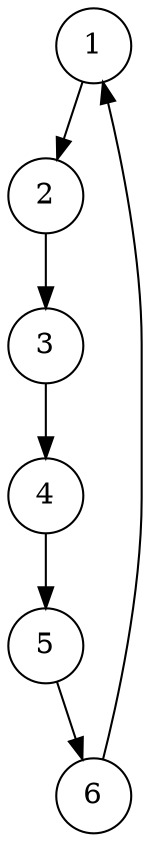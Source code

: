 digraph {
  node [shape=circle]
  1 [label="1"]
  2 [label="2"]
  3 [label="3"]
  4 [label="4"]
  5 [label="5"]
  6 [label="6"]

  1 -> 2;
  2 -> 3;
  3 -> 4;
  4 -> 5;
  5 -> 6;
  6 -> 1;
}